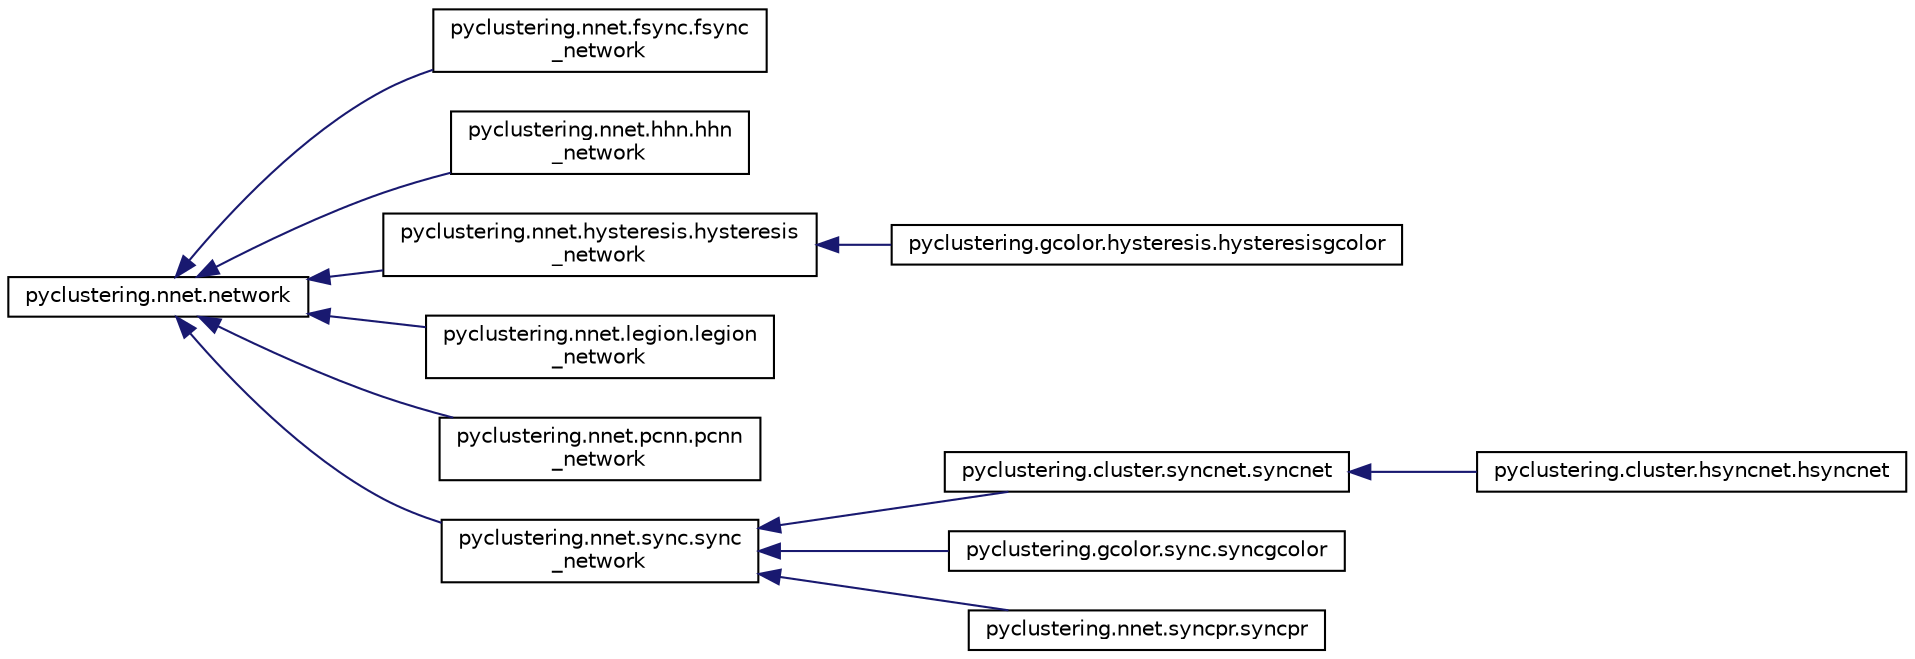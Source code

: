 digraph "Graphical Class Hierarchy"
{
 // INTERACTIVE_SVG=YES
 // LATEX_PDF_SIZE
  edge [fontname="Helvetica",fontsize="10",labelfontname="Helvetica",labelfontsize="10"];
  node [fontname="Helvetica",fontsize="10",shape=record];
  rankdir="LR";
  Node0 [label="pyclustering.nnet.network",height=0.2,width=0.4,color="black", fillcolor="white", style="filled",URL="$d5/d9f/classpyclustering_1_1nnet_1_1network.html",tooltip="Common network description that consists of information about oscillators and connection between them..."];
  Node0 -> Node1 [dir="back",color="midnightblue",fontsize="10",style="solid",fontname="Helvetica"];
  Node1 [label="pyclustering.nnet.fsync.fsync\l_network",height=0.2,width=0.4,color="black", fillcolor="white", style="filled",URL="$dc/d73/classpyclustering_1_1nnet_1_1fsync_1_1fsync__network.html",tooltip="Model of oscillatory network that uses Landau-Stuart oscillator and Kuramoto model as a synchronizati..."];
  Node0 -> Node2 [dir="back",color="midnightblue",fontsize="10",style="solid",fontname="Helvetica"];
  Node2 [label="pyclustering.nnet.hhn.hhn\l_network",height=0.2,width=0.4,color="black", fillcolor="white", style="filled",URL="$de/dec/classpyclustering_1_1nnet_1_1hhn_1_1hhn__network.html",tooltip="Oscillatory Neural Network with central element based on Hodgkin-Huxley neuron model."];
  Node0 -> Node3 [dir="back",color="midnightblue",fontsize="10",style="solid",fontname="Helvetica"];
  Node3 [label="pyclustering.nnet.hysteresis.hysteresis\l_network",height=0.2,width=0.4,color="black", fillcolor="white", style="filled",URL="$dd/dea/classpyclustering_1_1nnet_1_1hysteresis_1_1hysteresis__network.html",tooltip="Hysteresis oscillatory network that uses relaxation oscillators that are represented by objective hys..."];
  Node3 -> Node4 [dir="back",color="midnightblue",fontsize="10",style="solid",fontname="Helvetica"];
  Node4 [label="pyclustering.gcolor.hysteresis.hysteresisgcolor",height=0.2,width=0.4,color="black", fillcolor="white", style="filled",URL="$df/df9/classpyclustering_1_1gcolor_1_1hysteresis_1_1hysteresisgcolor.html",tooltip="Class represents graph coloring algorithm based on hysteresis oscillatory network."];
  Node0 -> Node5 [dir="back",color="midnightblue",fontsize="10",style="solid",fontname="Helvetica"];
  Node5 [label="pyclustering.nnet.legion.legion\l_network",height=0.2,width=0.4,color="black", fillcolor="white", style="filled",URL="$d4/dc2/classpyclustering_1_1nnet_1_1legion_1_1legion__network.html",tooltip="Local excitatory global inhibitory oscillatory network (LEGION) that uses relaxation oscillator based..."];
  Node0 -> Node6 [dir="back",color="midnightblue",fontsize="10",style="solid",fontname="Helvetica"];
  Node6 [label="pyclustering.nnet.pcnn.pcnn\l_network",height=0.2,width=0.4,color="black", fillcolor="white", style="filled",URL="$d0/da2/classpyclustering_1_1nnet_1_1pcnn_1_1pcnn__network.html",tooltip="Model of oscillatory network that is based on the Eckhorn model."];
  Node0 -> Node7 [dir="back",color="midnightblue",fontsize="10",style="solid",fontname="Helvetica"];
  Node7 [label="pyclustering.nnet.sync.sync\l_network",height=0.2,width=0.4,color="black", fillcolor="white", style="filled",URL="$db/de3/classpyclustering_1_1nnet_1_1sync_1_1sync__network.html",tooltip="Model of oscillatory network that is based on the Kuramoto model of synchronization."];
  Node7 -> Node8 [dir="back",color="midnightblue",fontsize="10",style="solid",fontname="Helvetica"];
  Node8 [label="pyclustering.cluster.syncnet.syncnet",height=0.2,width=0.4,color="black", fillcolor="white", style="filled",URL="$d4/d98/classpyclustering_1_1cluster_1_1syncnet_1_1syncnet.html",tooltip="Class represents clustering algorithm SyncNet."];
  Node8 -> Node9 [dir="back",color="midnightblue",fontsize="10",style="solid",fontname="Helvetica"];
  Node9 [label="pyclustering.cluster.hsyncnet.hsyncnet",height=0.2,width=0.4,color="black", fillcolor="white", style="filled",URL="$d5/d0a/classpyclustering_1_1cluster_1_1hsyncnet_1_1hsyncnet.html",tooltip="Class represents clustering algorithm HSyncNet."];
  Node7 -> Node10 [dir="back",color="midnightblue",fontsize="10",style="solid",fontname="Helvetica"];
  Node10 [label="pyclustering.gcolor.sync.syncgcolor",height=0.2,width=0.4,color="black", fillcolor="white", style="filled",URL="$d5/d98/classpyclustering_1_1gcolor_1_1sync_1_1syncgcolor.html",tooltip="Oscillatory network based on Kuramoto model with negative and positive connections for graph coloring..."];
  Node7 -> Node11 [dir="back",color="midnightblue",fontsize="10",style="solid",fontname="Helvetica"];
  Node11 [label="pyclustering.nnet.syncpr.syncpr",height=0.2,width=0.4,color="black", fillcolor="white", style="filled",URL="$d8/d08/classpyclustering_1_1nnet_1_1syncpr_1_1syncpr.html",tooltip="Model of phase oscillatory network for pattern recognition that is based on the Kuramoto model."];
}
